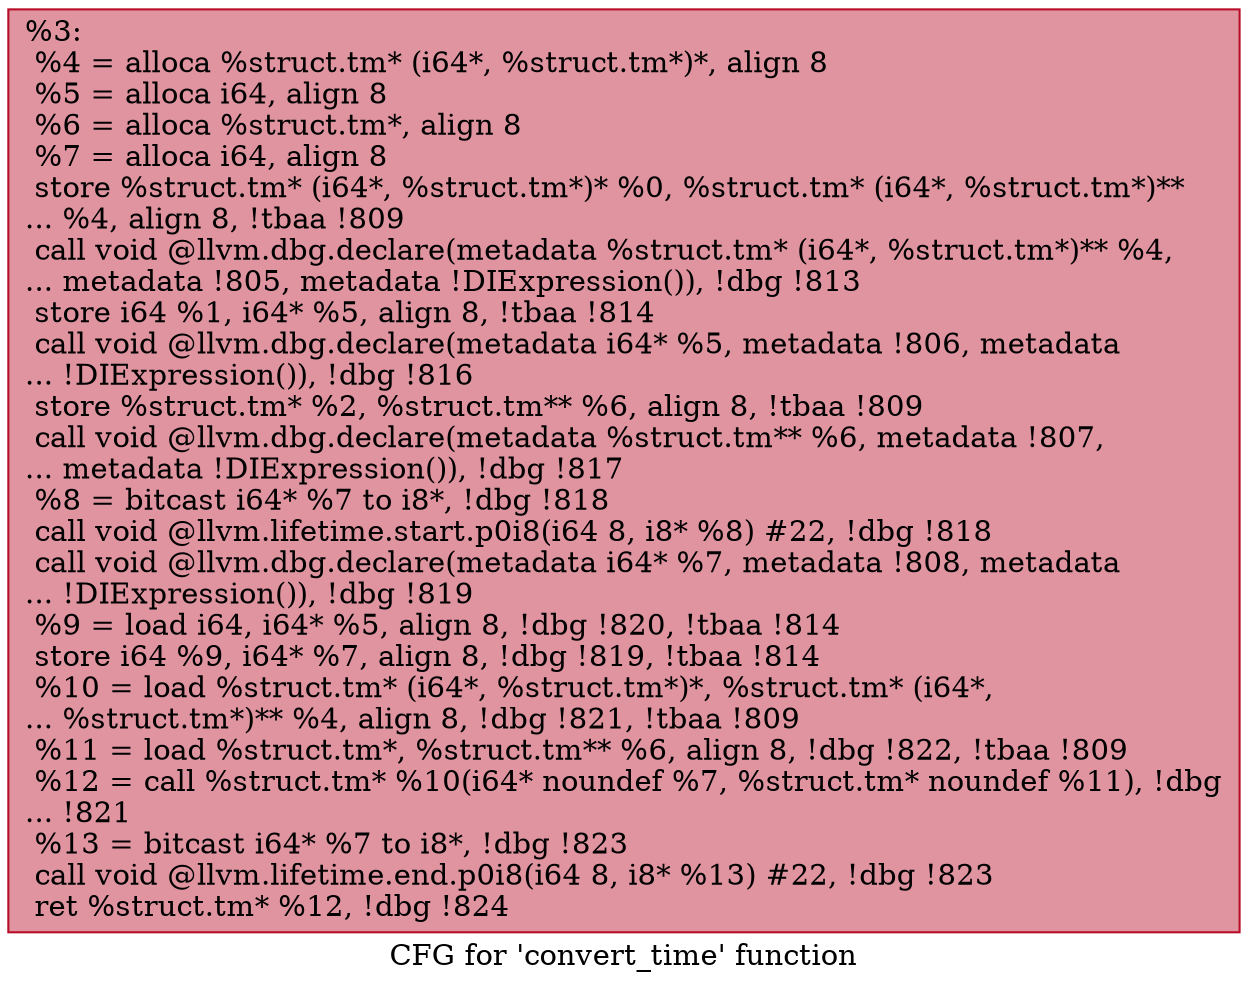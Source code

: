 digraph "CFG for 'convert_time' function" {
	label="CFG for 'convert_time' function";

	Node0x2781d60 [shape=record,color="#b70d28ff", style=filled, fillcolor="#b70d2870",label="{%3:\l  %4 = alloca %struct.tm* (i64*, %struct.tm*)*, align 8\l  %5 = alloca i64, align 8\l  %6 = alloca %struct.tm*, align 8\l  %7 = alloca i64, align 8\l  store %struct.tm* (i64*, %struct.tm*)* %0, %struct.tm* (i64*, %struct.tm*)**\l... %4, align 8, !tbaa !809\l  call void @llvm.dbg.declare(metadata %struct.tm* (i64*, %struct.tm*)** %4,\l... metadata !805, metadata !DIExpression()), !dbg !813\l  store i64 %1, i64* %5, align 8, !tbaa !814\l  call void @llvm.dbg.declare(metadata i64* %5, metadata !806, metadata\l... !DIExpression()), !dbg !816\l  store %struct.tm* %2, %struct.tm** %6, align 8, !tbaa !809\l  call void @llvm.dbg.declare(metadata %struct.tm** %6, metadata !807,\l... metadata !DIExpression()), !dbg !817\l  %8 = bitcast i64* %7 to i8*, !dbg !818\l  call void @llvm.lifetime.start.p0i8(i64 8, i8* %8) #22, !dbg !818\l  call void @llvm.dbg.declare(metadata i64* %7, metadata !808, metadata\l... !DIExpression()), !dbg !819\l  %9 = load i64, i64* %5, align 8, !dbg !820, !tbaa !814\l  store i64 %9, i64* %7, align 8, !dbg !819, !tbaa !814\l  %10 = load %struct.tm* (i64*, %struct.tm*)*, %struct.tm* (i64*,\l... %struct.tm*)** %4, align 8, !dbg !821, !tbaa !809\l  %11 = load %struct.tm*, %struct.tm** %6, align 8, !dbg !822, !tbaa !809\l  %12 = call %struct.tm* %10(i64* noundef %7, %struct.tm* noundef %11), !dbg\l... !821\l  %13 = bitcast i64* %7 to i8*, !dbg !823\l  call void @llvm.lifetime.end.p0i8(i64 8, i8* %13) #22, !dbg !823\l  ret %struct.tm* %12, !dbg !824\l}"];
}
